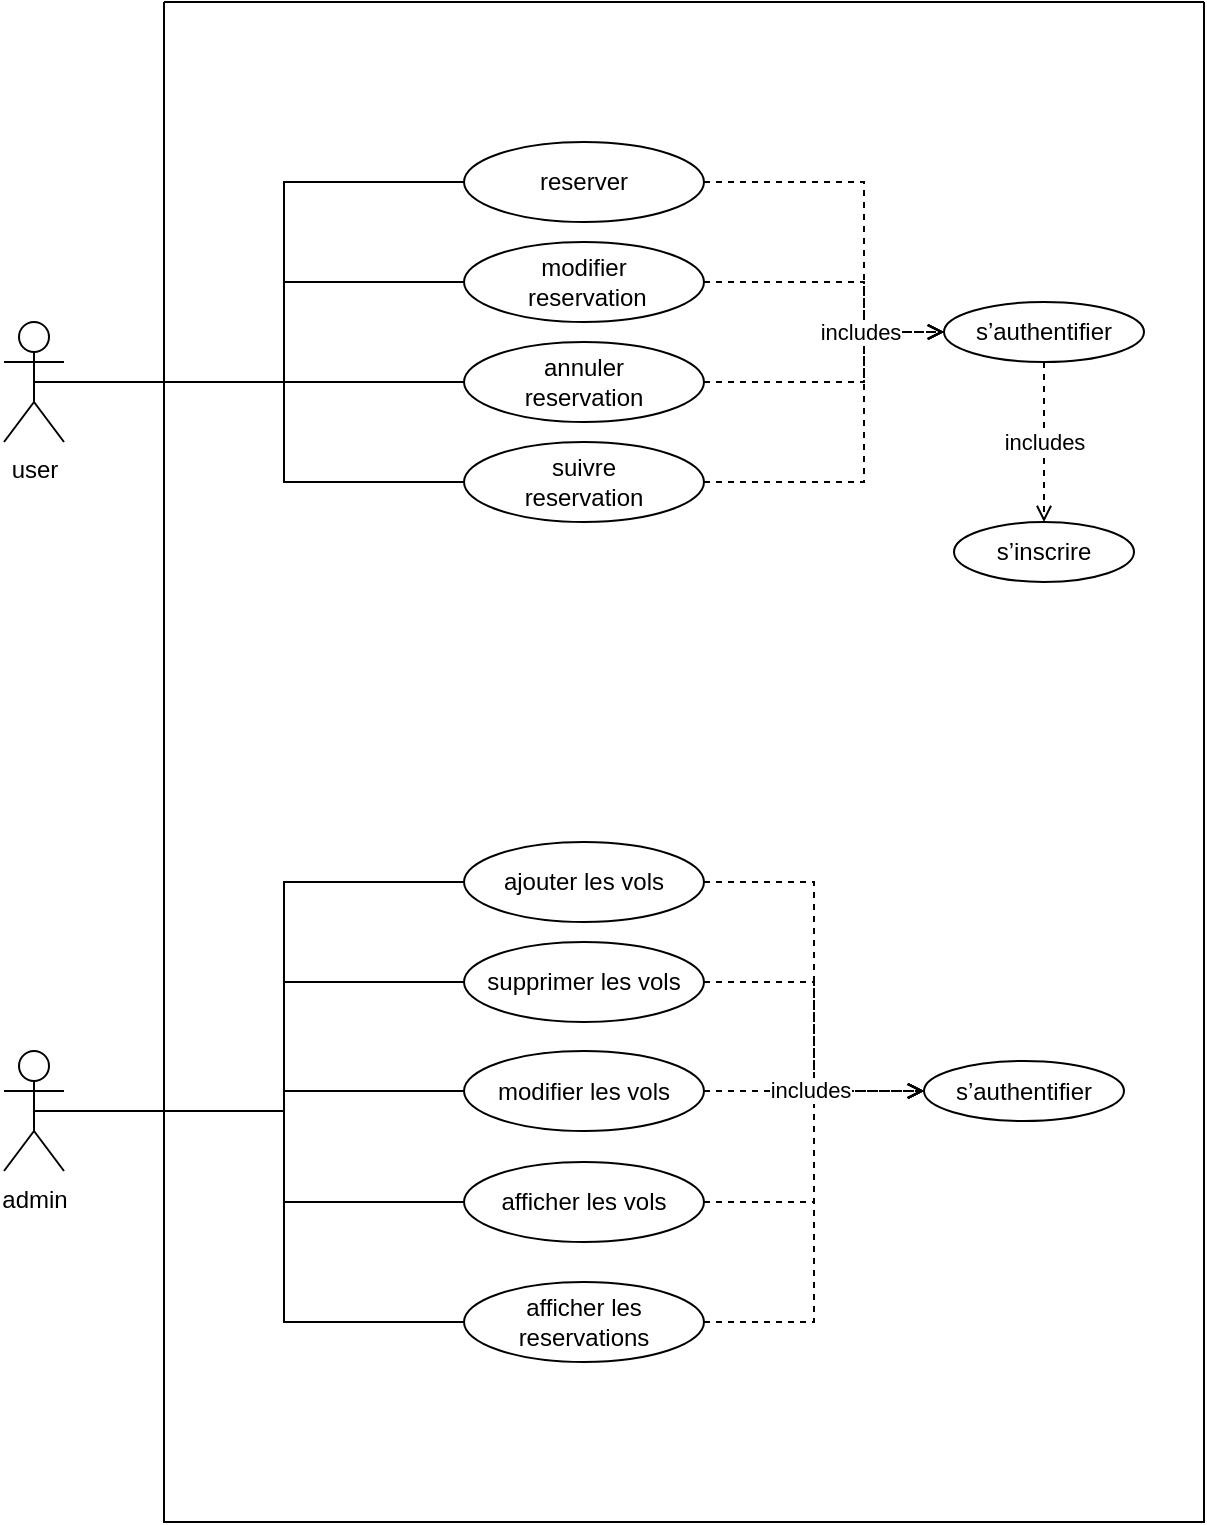 <mxfile version="16.1.2" type="device" pages="2"><diagram id="hysgf2PoG-LBoOmrjaiu" name="Page-1"><mxGraphModel dx="1102" dy="905" grid="1" gridSize="10" guides="1" tooltips="1" connect="1" arrows="1" fold="1" page="1" pageScale="1" pageWidth="827" pageHeight="1169" math="0" shadow="0"><root><mxCell id="0"/><mxCell id="1" parent="0"/><mxCell id="Fvf0SrM9EsODhpS6vhfb-2" value="" style="swimlane;startSize=0;" parent="1" vertex="1"><mxGeometry x="180" y="190" width="520" height="760" as="geometry"/></mxCell><mxCell id="Fvf0SrM9EsODhpS6vhfb-25" style="edgeStyle=orthogonalEdgeStyle;rounded=0;orthogonalLoop=1;jettySize=auto;html=1;exitX=1;exitY=0.5;exitDx=0;exitDy=0;entryX=0;entryY=0.5;entryDx=0;entryDy=0;endArrow=open;endFill=0;dashed=1;" parent="Fvf0SrM9EsODhpS6vhfb-2" source="Fvf0SrM9EsODhpS6vhfb-5" target="Fvf0SrM9EsODhpS6vhfb-23" edge="1"><mxGeometry relative="1" as="geometry"><Array as="points"><mxPoint x="350" y="90"/></Array></mxGeometry></mxCell><mxCell id="Fvf0SrM9EsODhpS6vhfb-5" value="&#10;&#10;&lt;span&gt;&lt;/span&gt;&lt;span&gt;&lt;/span&gt;&lt;span style=&quot;&quot;&gt;reserver&lt;/span&gt;&#10;&#10;" style="ellipse;whiteSpace=wrap;html=1;" parent="Fvf0SrM9EsODhpS6vhfb-2" vertex="1"><mxGeometry x="150" y="70" width="120" height="40" as="geometry"/></mxCell><mxCell id="Fvf0SrM9EsODhpS6vhfb-26" style="edgeStyle=orthogonalEdgeStyle;rounded=0;orthogonalLoop=1;jettySize=auto;html=1;exitX=1;exitY=0.5;exitDx=0;exitDy=0;entryX=0;entryY=0.5;entryDx=0;entryDy=0;dashed=1;endArrow=open;endFill=0;" parent="Fvf0SrM9EsODhpS6vhfb-2" source="Fvf0SrM9EsODhpS6vhfb-6" target="Fvf0SrM9EsODhpS6vhfb-23" edge="1"><mxGeometry relative="1" as="geometry"><Array as="points"><mxPoint x="350" y="140"/></Array></mxGeometry></mxCell><mxCell id="Fvf0SrM9EsODhpS6vhfb-6" value="&lt;span&gt;modifier&lt;/span&gt;&lt;br&gt;&amp;nbsp;reservation" style="ellipse;whiteSpace=wrap;html=1;" parent="Fvf0SrM9EsODhpS6vhfb-2" vertex="1"><mxGeometry x="150" y="120" width="120" height="40" as="geometry"/></mxCell><mxCell id="Fvf0SrM9EsODhpS6vhfb-27" style="edgeStyle=orthogonalEdgeStyle;rounded=0;orthogonalLoop=1;jettySize=auto;html=1;exitX=1;exitY=0.5;exitDx=0;exitDy=0;entryX=0;entryY=0.5;entryDx=0;entryDy=0;dashed=1;endArrow=open;endFill=0;" parent="Fvf0SrM9EsODhpS6vhfb-2" source="Fvf0SrM9EsODhpS6vhfb-10" target="Fvf0SrM9EsODhpS6vhfb-23" edge="1"><mxGeometry relative="1" as="geometry"><Array as="points"><mxPoint x="350" y="190"/></Array></mxGeometry></mxCell><mxCell id="Fvf0SrM9EsODhpS6vhfb-10" value="&lt;span&gt;annuler&lt;/span&gt;&lt;br&gt;reservation" style="ellipse;whiteSpace=wrap;html=1;" parent="Fvf0SrM9EsODhpS6vhfb-2" vertex="1"><mxGeometry x="150" y="170" width="120" height="40" as="geometry"/></mxCell><mxCell id="Fvf0SrM9EsODhpS6vhfb-28" style="edgeStyle=orthogonalEdgeStyle;rounded=0;orthogonalLoop=1;jettySize=auto;html=1;exitX=1;exitY=0.5;exitDx=0;exitDy=0;entryX=0;entryY=0.5;entryDx=0;entryDy=0;dashed=1;endArrow=open;endFill=0;" parent="Fvf0SrM9EsODhpS6vhfb-2" source="Fvf0SrM9EsODhpS6vhfb-11" target="Fvf0SrM9EsODhpS6vhfb-23" edge="1"><mxGeometry relative="1" as="geometry"><Array as="points"><mxPoint x="350" y="240"/></Array></mxGeometry></mxCell><mxCell id="CbWyG6j6OsCXLIkA1r2h-1" value="includes" style="edgeLabel;html=1;align=center;verticalAlign=middle;resizable=0;points=[];" parent="Fvf0SrM9EsODhpS6vhfb-28" vertex="1" connectable="0"><mxGeometry x="0.572" y="2" relative="1" as="geometry"><mxPoint y="-2" as="offset"/></mxGeometry></mxCell><mxCell id="Fvf0SrM9EsODhpS6vhfb-11" value="&lt;span&gt;suivre&lt;br&gt;&lt;/span&gt;reservation" style="ellipse;whiteSpace=wrap;html=1;" parent="Fvf0SrM9EsODhpS6vhfb-2" vertex="1"><mxGeometry x="150" y="220" width="120" height="40" as="geometry"/></mxCell><mxCell id="Fvf0SrM9EsODhpS6vhfb-12" value="&#10;&#10;&lt;span&gt;&lt;/span&gt;&lt;span&gt;&lt;/span&gt;&lt;span style=&quot;&quot;&gt;s’inscrire&lt;/span&gt;&#10;&#10;" style="ellipse;whiteSpace=wrap;html=1;" parent="Fvf0SrM9EsODhpS6vhfb-2" vertex="1"><mxGeometry x="395" y="260" width="90" height="30" as="geometry"/></mxCell><mxCell id="iT9Njo-KZei1ohOdQ3Kz-2" style="edgeStyle=orthogonalEdgeStyle;rounded=0;orthogonalLoop=1;jettySize=auto;html=1;exitX=0.5;exitY=1;exitDx=0;exitDy=0;entryX=0.5;entryY=0;entryDx=0;entryDy=0;dashed=1;endArrow=open;endFill=0;" parent="Fvf0SrM9EsODhpS6vhfb-2" source="Fvf0SrM9EsODhpS6vhfb-23" target="Fvf0SrM9EsODhpS6vhfb-12" edge="1"><mxGeometry relative="1" as="geometry"/></mxCell><mxCell id="iT9Njo-KZei1ohOdQ3Kz-3" value="includes" style="edgeLabel;html=1;align=center;verticalAlign=middle;resizable=0;points=[];" parent="iT9Njo-KZei1ohOdQ3Kz-2" vertex="1" connectable="0"><mxGeometry x="-0.221" y="-5" relative="1" as="geometry"><mxPoint x="5" y="9" as="offset"/></mxGeometry></mxCell><mxCell id="Fvf0SrM9EsODhpS6vhfb-23" value="s’authentifier" style="ellipse;whiteSpace=wrap;html=1;" parent="Fvf0SrM9EsODhpS6vhfb-2" vertex="1"><mxGeometry x="390" y="150" width="100" height="30" as="geometry"/></mxCell><mxCell id="iT9Njo-KZei1ohOdQ3Kz-9" style="edgeStyle=orthogonalEdgeStyle;rounded=0;orthogonalLoop=1;jettySize=auto;html=1;exitX=1;exitY=0.5;exitDx=0;exitDy=0;entryX=0;entryY=0.5;entryDx=0;entryDy=0;dashed=1;endArrow=open;endFill=0;" parent="Fvf0SrM9EsODhpS6vhfb-2" source="Fvf0SrM9EsODhpS6vhfb-33" target="iT9Njo-KZei1ohOdQ3Kz-4" edge="1"><mxGeometry relative="1" as="geometry"/></mxCell><mxCell id="Fvf0SrM9EsODhpS6vhfb-33" value="ajouter les vols" style="ellipse;whiteSpace=wrap;html=1;" parent="Fvf0SrM9EsODhpS6vhfb-2" vertex="1"><mxGeometry x="150" y="420" width="120" height="40" as="geometry"/></mxCell><mxCell id="iT9Njo-KZei1ohOdQ3Kz-8" style="edgeStyle=orthogonalEdgeStyle;rounded=0;orthogonalLoop=1;jettySize=auto;html=1;exitX=1;exitY=0.5;exitDx=0;exitDy=0;entryX=0;entryY=0.5;entryDx=0;entryDy=0;dashed=1;endArrow=open;endFill=0;" parent="Fvf0SrM9EsODhpS6vhfb-2" source="Fvf0SrM9EsODhpS6vhfb-35" target="iT9Njo-KZei1ohOdQ3Kz-4" edge="1"><mxGeometry relative="1" as="geometry"/></mxCell><mxCell id="Fvf0SrM9EsODhpS6vhfb-35" value="supprimer les vols" style="ellipse;whiteSpace=wrap;html=1;" parent="Fvf0SrM9EsODhpS6vhfb-2" vertex="1"><mxGeometry x="150" y="470" width="120" height="40" as="geometry"/></mxCell><mxCell id="iT9Njo-KZei1ohOdQ3Kz-7" style="edgeStyle=orthogonalEdgeStyle;rounded=0;orthogonalLoop=1;jettySize=auto;html=1;exitX=1;exitY=0.5;exitDx=0;exitDy=0;entryX=0;entryY=0.5;entryDx=0;entryDy=0;dashed=1;endArrow=open;endFill=0;" parent="Fvf0SrM9EsODhpS6vhfb-2" source="Fvf0SrM9EsODhpS6vhfb-36" target="iT9Njo-KZei1ohOdQ3Kz-4" edge="1"><mxGeometry relative="1" as="geometry"/></mxCell><mxCell id="Fvf0SrM9EsODhpS6vhfb-36" value="modifier les vols" style="ellipse;whiteSpace=wrap;html=1;" parent="Fvf0SrM9EsODhpS6vhfb-2" vertex="1"><mxGeometry x="150" y="524.5" width="120" height="40" as="geometry"/></mxCell><mxCell id="iT9Njo-KZei1ohOdQ3Kz-6" style="edgeStyle=orthogonalEdgeStyle;rounded=0;orthogonalLoop=1;jettySize=auto;html=1;exitX=1;exitY=0.5;exitDx=0;exitDy=0;entryX=0;entryY=0.5;entryDx=0;entryDy=0;dashed=1;endArrow=open;endFill=0;" parent="Fvf0SrM9EsODhpS6vhfb-2" source="Fvf0SrM9EsODhpS6vhfb-37" target="iT9Njo-KZei1ohOdQ3Kz-4" edge="1"><mxGeometry relative="1" as="geometry"/></mxCell><mxCell id="Fvf0SrM9EsODhpS6vhfb-37" value="afficher les vols" style="ellipse;whiteSpace=wrap;html=1;" parent="Fvf0SrM9EsODhpS6vhfb-2" vertex="1"><mxGeometry x="150" y="580" width="120" height="40" as="geometry"/></mxCell><mxCell id="iT9Njo-KZei1ohOdQ3Kz-5" style="edgeStyle=orthogonalEdgeStyle;rounded=0;orthogonalLoop=1;jettySize=auto;html=1;exitX=1;exitY=0.5;exitDx=0;exitDy=0;entryX=0;entryY=0.5;entryDx=0;entryDy=0;dashed=1;endArrow=open;endFill=0;" parent="Fvf0SrM9EsODhpS6vhfb-2" source="Fvf0SrM9EsODhpS6vhfb-50" target="iT9Njo-KZei1ohOdQ3Kz-4" edge="1"><mxGeometry relative="1" as="geometry"/></mxCell><mxCell id="iT9Njo-KZei1ohOdQ3Kz-10" value="includes" style="edgeLabel;html=1;align=center;verticalAlign=middle;resizable=0;points=[];" parent="iT9Njo-KZei1ohOdQ3Kz-5" vertex="1" connectable="0"><mxGeometry x="0.549" y="-1" relative="1" as="geometry"><mxPoint x="-6" y="-2" as="offset"/></mxGeometry></mxCell><mxCell id="Fvf0SrM9EsODhpS6vhfb-50" value="afficher les reservations" style="ellipse;whiteSpace=wrap;html=1;" parent="Fvf0SrM9EsODhpS6vhfb-2" vertex="1"><mxGeometry x="150" y="640" width="120" height="40" as="geometry"/></mxCell><mxCell id="iT9Njo-KZei1ohOdQ3Kz-4" value="s’authentifier" style="ellipse;whiteSpace=wrap;html=1;" parent="Fvf0SrM9EsODhpS6vhfb-2" vertex="1"><mxGeometry x="380" y="529.5" width="100" height="30" as="geometry"/></mxCell><mxCell id="Fvf0SrM9EsODhpS6vhfb-15" style="edgeStyle=orthogonalEdgeStyle;rounded=0;orthogonalLoop=1;jettySize=auto;html=1;endArrow=none;endFill=0;" parent="1" source="Fvf0SrM9EsODhpS6vhfb-3" target="Fvf0SrM9EsODhpS6vhfb-6" edge="1"><mxGeometry relative="1" as="geometry"><Array as="points"><mxPoint x="240" y="380"/><mxPoint x="240" y="330"/></Array></mxGeometry></mxCell><mxCell id="Fvf0SrM9EsODhpS6vhfb-17" style="edgeStyle=orthogonalEdgeStyle;rounded=0;orthogonalLoop=1;jettySize=auto;html=1;exitX=0.5;exitY=0.5;exitDx=0;exitDy=0;exitPerimeter=0;entryX=0;entryY=0.5;entryDx=0;entryDy=0;endArrow=none;endFill=0;" parent="1" source="Fvf0SrM9EsODhpS6vhfb-3" target="Fvf0SrM9EsODhpS6vhfb-5" edge="1"><mxGeometry relative="1" as="geometry"><Array as="points"><mxPoint x="240" y="380"/><mxPoint x="240" y="280"/></Array></mxGeometry></mxCell><mxCell id="Fvf0SrM9EsODhpS6vhfb-19" style="edgeStyle=orthogonalEdgeStyle;rounded=0;orthogonalLoop=1;jettySize=auto;html=1;exitX=0.5;exitY=0.5;exitDx=0;exitDy=0;exitPerimeter=0;endArrow=none;endFill=0;" parent="1" source="Fvf0SrM9EsODhpS6vhfb-3" target="Fvf0SrM9EsODhpS6vhfb-10" edge="1"><mxGeometry relative="1" as="geometry"/></mxCell><mxCell id="Fvf0SrM9EsODhpS6vhfb-20" style="edgeStyle=orthogonalEdgeStyle;rounded=0;orthogonalLoop=1;jettySize=auto;html=1;exitX=0.5;exitY=0.5;exitDx=0;exitDy=0;exitPerimeter=0;endArrow=none;endFill=0;" parent="1" source="Fvf0SrM9EsODhpS6vhfb-3" target="Fvf0SrM9EsODhpS6vhfb-11" edge="1"><mxGeometry relative="1" as="geometry"><Array as="points"><mxPoint x="240" y="380"/><mxPoint x="240" y="430"/></Array></mxGeometry></mxCell><mxCell id="Fvf0SrM9EsODhpS6vhfb-3" value="user" style="shape=umlActor;verticalLabelPosition=bottom;verticalAlign=top;html=1;outlineConnect=0;" parent="1" vertex="1"><mxGeometry x="100" y="350" width="30" height="60" as="geometry"/></mxCell><mxCell id="Fvf0SrM9EsODhpS6vhfb-38" style="edgeStyle=orthogonalEdgeStyle;rounded=0;orthogonalLoop=1;jettySize=auto;html=1;exitX=0.5;exitY=0.5;exitDx=0;exitDy=0;exitPerimeter=0;endArrow=none;endFill=0;" parent="1" source="Fvf0SrM9EsODhpS6vhfb-4" target="Fvf0SrM9EsODhpS6vhfb-33" edge="1"><mxGeometry relative="1" as="geometry"><Array as="points"><mxPoint x="240" y="745"/><mxPoint x="240" y="630"/></Array></mxGeometry></mxCell><mxCell id="Fvf0SrM9EsODhpS6vhfb-39" style="edgeStyle=orthogonalEdgeStyle;rounded=0;orthogonalLoop=1;jettySize=auto;html=1;exitX=0.5;exitY=0.5;exitDx=0;exitDy=0;exitPerimeter=0;endArrow=none;endFill=0;" parent="1" source="Fvf0SrM9EsODhpS6vhfb-4" target="Fvf0SrM9EsODhpS6vhfb-35" edge="1"><mxGeometry relative="1" as="geometry"><Array as="points"><mxPoint x="240" y="745"/><mxPoint x="240" y="680"/></Array></mxGeometry></mxCell><mxCell id="Fvf0SrM9EsODhpS6vhfb-40" style="edgeStyle=orthogonalEdgeStyle;rounded=0;orthogonalLoop=1;jettySize=auto;html=1;exitX=0.5;exitY=0.5;exitDx=0;exitDy=0;exitPerimeter=0;entryX=0;entryY=0.5;entryDx=0;entryDy=0;endArrow=none;endFill=0;" parent="1" source="Fvf0SrM9EsODhpS6vhfb-4" target="Fvf0SrM9EsODhpS6vhfb-36" edge="1"><mxGeometry relative="1" as="geometry"><Array as="points"><mxPoint x="240" y="745"/><mxPoint x="240" y="735"/></Array></mxGeometry></mxCell><mxCell id="Fvf0SrM9EsODhpS6vhfb-41" style="edgeStyle=orthogonalEdgeStyle;rounded=0;orthogonalLoop=1;jettySize=auto;html=1;exitX=0.5;exitY=0.5;exitDx=0;exitDy=0;exitPerimeter=0;entryX=0;entryY=0.5;entryDx=0;entryDy=0;endArrow=none;endFill=0;" parent="1" source="Fvf0SrM9EsODhpS6vhfb-4" target="Fvf0SrM9EsODhpS6vhfb-37" edge="1"><mxGeometry relative="1" as="geometry"><Array as="points"><mxPoint x="240" y="745"/><mxPoint x="240" y="790"/></Array></mxGeometry></mxCell><mxCell id="Fvf0SrM9EsODhpS6vhfb-53" style="edgeStyle=orthogonalEdgeStyle;rounded=0;orthogonalLoop=1;jettySize=auto;html=1;exitX=0.5;exitY=0.5;exitDx=0;exitDy=0;exitPerimeter=0;entryX=0;entryY=0.5;entryDx=0;entryDy=0;endArrow=none;endFill=0;" parent="1" source="Fvf0SrM9EsODhpS6vhfb-4" target="Fvf0SrM9EsODhpS6vhfb-50" edge="1"><mxGeometry relative="1" as="geometry"><Array as="points"><mxPoint x="240" y="745"/><mxPoint x="240" y="850"/></Array></mxGeometry></mxCell><mxCell id="Fvf0SrM9EsODhpS6vhfb-4" value="admin" style="shape=umlActor;verticalLabelPosition=bottom;verticalAlign=top;html=1;outlineConnect=0;" parent="1" vertex="1"><mxGeometry x="100" y="714.5" width="30" height="60" as="geometry"/></mxCell></root></mxGraphModel></diagram><diagram id="-BiMv6ozfps5zv3L7gMJ" name="Page-2"><mxGraphModel dx="1422" dy="903" grid="1" gridSize="10" guides="1" tooltips="1" connect="1" arrows="1" fold="1" page="1" pageScale="1" pageWidth="827" pageHeight="1169" math="0" shadow="0"><root><mxCell id="p6bQ-5P1Fvhdbo4LyKCe-0"/><mxCell id="p6bQ-5P1Fvhdbo4LyKCe-1" parent="p6bQ-5P1Fvhdbo4LyKCe-0"/><mxCell id="p6bQ-5P1Fvhdbo4LyKCe-6" value="&lt;p style=&quot;margin: 0px ; margin-top: 4px ; text-align: center&quot;&gt;&lt;b&gt;flight&lt;/b&gt;&lt;/p&gt;&lt;hr size=&quot;1&quot;&gt;&lt;p style=&quot;margin: 0px ; margin-left: 4px&quot;&gt;+ id: int&lt;/p&gt;&lt;p style=&quot;margin: 0px ; margin-left: 4px&quot;&gt;+ departure: string&lt;/p&gt;&lt;p style=&quot;margin: 0px ; margin-left: 4px&quot;&gt;+ destination: string&lt;/p&gt;&lt;p style=&quot;margin: 0px ; margin-left: 4px&quot;&gt;+ direction_type: string&lt;/p&gt;&lt;p style=&quot;margin: 0px ; margin-left: 4px&quot;&gt;+ depart_date: date&lt;/p&gt;&lt;p style=&quot;margin: 0px ; margin-left: 4px&quot;&gt;+ return_date: date&lt;/p&gt;&lt;p style=&quot;margin: 0px ; margin-left: 4px&quot;&gt;+ seats: int&lt;/p&gt;&lt;p style=&quot;margin: 0px ; margin-left: 4px&quot;&gt;+ price: int&lt;/p&gt;&lt;hr size=&quot;1&quot;&gt;&lt;p style=&quot;margin: 0px 0px 0px 4px&quot;&gt;+ add_flight_db()&lt;/p&gt;&lt;p style=&quot;margin: 0px 0px 0px 4px&quot;&gt;+ edit_flight_db()&lt;/p&gt;&lt;p style=&quot;margin: 0px 0px 0px 4px&quot;&gt;+ delete_flight_db()&lt;/p&gt;&lt;p style=&quot;margin: 0px 0px 0px 4px&quot;&gt;+ flights()&lt;/p&gt;" style="verticalAlign=top;align=left;overflow=fill;fontSize=12;fontFamily=Helvetica;html=1;" parent="p6bQ-5P1Fvhdbo4LyKCe-1" vertex="1"><mxGeometry x="333" y="295" width="160" height="230" as="geometry"/></mxCell><mxCell id="bK_uHbL1uFlbg3dgB1zy-0" style="edgeStyle=orthogonalEdgeStyle;rounded=0;orthogonalLoop=1;jettySize=auto;html=1;exitX=0.5;exitY=0;exitDx=0;exitDy=0;endArrow=none;endFill=0;" parent="p6bQ-5P1Fvhdbo4LyKCe-1" source="p6bQ-5P1Fvhdbo4LyKCe-7" target="p6bQ-5P1Fvhdbo4LyKCe-6" edge="1"><mxGeometry relative="1" as="geometry"/></mxCell><mxCell id="XIbwd3Zsk54xm-N_SyR--4" value="1..1" style="edgeLabel;html=1;align=center;verticalAlign=middle;resizable=0;points=[];" parent="bK_uHbL1uFlbg3dgB1zy-0" vertex="1" connectable="0"><mxGeometry x="-0.711" y="-2" relative="1" as="geometry"><mxPoint x="-15" as="offset"/></mxGeometry></mxCell><mxCell id="XIbwd3Zsk54xm-N_SyR--5" value="0..*" style="edgeLabel;html=1;align=center;verticalAlign=middle;resizable=0;points=[];" parent="bK_uHbL1uFlbg3dgB1zy-0" vertex="1" connectable="0"><mxGeometry x="0.735" relative="1" as="geometry"><mxPoint x="11" as="offset"/></mxGeometry></mxCell><mxCell id="p6bQ-5P1Fvhdbo4LyKCe-7" value="&lt;p style=&quot;margin: 0px ; margin-top: 4px ; text-align: center&quot;&gt;&lt;b&gt;booking&lt;/b&gt;&lt;br&gt;&lt;/p&gt;&lt;hr size=&quot;1&quot;&gt;&lt;p style=&quot;margin: 0px ; margin-left: 4px&quot;&gt;&lt;span&gt;+ id : int&lt;/span&gt;&lt;br&gt;&lt;/p&gt;&lt;p style=&quot;margin: 0px ; margin-left: 4px&quot;&gt;&lt;span&gt;+ id_res : int&lt;/span&gt;&lt;/p&gt;&lt;p style=&quot;margin: 0px ; margin-left: 4px&quot;&gt;&lt;span&gt;+ firstname : string&lt;/span&gt;&lt;/p&gt;&lt;p style=&quot;margin: 0px ; margin-left: 4px&quot;&gt;+ lastname: string&lt;span&gt;&lt;br&gt;&lt;/span&gt;&lt;/p&gt;&lt;p style=&quot;margin: 0px ; margin-left: 4px&quot;&gt;+ age : int&lt;br&gt;&lt;/p&gt;&lt;p style=&quot;margin: 0px ; margin-left: 4px&quot;&gt;+ departure : string&lt;/p&gt;&lt;p style=&quot;margin: 0px ; margin-left: 4px&quot;&gt;+ destination : string&lt;/p&gt;&lt;p style=&quot;margin: 0px ; margin-left: 4px&quot;&gt;+ date : date&lt;/p&gt;&lt;p style=&quot;margin: 0px ; margin-left: 4px&quot;&gt;+ id_flight: int&lt;/p&gt;&lt;p style=&quot;margin: 0px ; margin-left: 4px&quot;&gt;+ id_user: int&lt;/p&gt;&lt;hr size=&quot;1&quot;&gt;&lt;p style=&quot;margin: 0px 0px 0px 4px&quot;&gt;&lt;span&gt;+ flights()&lt;/span&gt;&lt;br&gt;&lt;/p&gt;&lt;p style=&quot;margin: 0px 0px 0px 4px&quot;&gt;+ bookings()&lt;br&gt;&lt;/p&gt;&lt;p style=&quot;margin: 0px 0px 0px 4px&quot;&gt;+ booking_db()&lt;br&gt;&lt;/p&gt;&lt;p style=&quot;margin: 0px 0px 0px 4px&quot;&gt;+ deletebooking()&lt;/p&gt;&lt;p style=&quot;margin: 0px 0px 0px 4px&quot;&gt;+ editbooking()&lt;br&gt;&lt;/p&gt;" style="verticalAlign=top;align=left;overflow=fill;fontSize=12;fontFamily=Helvetica;html=1;" parent="p6bQ-5P1Fvhdbo4LyKCe-1" vertex="1"><mxGeometry x="333" y="584" width="160" height="266" as="geometry"/></mxCell><mxCell id="JiL7r0S1rRFPjk-lichO-27" style="edgeStyle=orthogonalEdgeStyle;rounded=0;orthogonalLoop=1;jettySize=auto;html=1;exitX=1;exitY=0.5;exitDx=0;exitDy=0;endArrow=none;endFill=0;" parent="p6bQ-5P1Fvhdbo4LyKCe-1" source="p6bQ-5P1Fvhdbo4LyKCe-8" target="p6bQ-5P1Fvhdbo4LyKCe-7" edge="1"><mxGeometry relative="1" as="geometry"/></mxCell><mxCell id="JiL7r0S1rRFPjk-lichO-28" value="1" style="edgeLabel;html=1;align=center;verticalAlign=middle;resizable=0;points=[];" parent="JiL7r0S1rRFPjk-lichO-27" vertex="1" connectable="0"><mxGeometry x="0.67" y="1" relative="1" as="geometry"><mxPoint x="7" as="offset"/></mxGeometry></mxCell><mxCell id="JiL7r0S1rRFPjk-lichO-29" value="0..*" style="edgeLabel;html=1;align=center;verticalAlign=middle;resizable=0;points=[];" parent="JiL7r0S1rRFPjk-lichO-27" vertex="1" connectable="0"><mxGeometry x="-0.88" relative="1" as="geometry"><mxPoint x="6" y="-1" as="offset"/></mxGeometry></mxCell><mxCell id="p6bQ-5P1Fvhdbo4LyKCe-8" value="&lt;p style=&quot;margin: 0px ; margin-top: 4px ; text-align: center&quot;&gt;&lt;b&gt;user&lt;/b&gt;&lt;/p&gt;&lt;hr size=&quot;1&quot;&gt;&lt;p style=&quot;margin: 0px ; margin-left: 4px&quot;&gt;+ id: int&lt;/p&gt;&lt;p style=&quot;margin: 0px ; margin-left: 4px&quot;&gt;+ firstname: string&lt;/p&gt;&lt;p style=&quot;margin: 0px ; margin-left: 4px&quot;&gt;+ lastname: string&lt;/p&gt;&lt;p style=&quot;margin: 0px ; margin-left: 4px&quot;&gt;+ age: int&lt;/p&gt;&lt;p style=&quot;margin: 0px ; margin-left: 4px&quot;&gt;+ username: string&lt;br&gt;&lt;/p&gt;&lt;p style=&quot;margin: 0px ; margin-left: 4px&quot;&gt;- password: string&lt;/p&gt;&lt;hr size=&quot;1&quot;&gt;&lt;p style=&quot;margin: 0px ; margin-left: 4px&quot;&gt;&lt;span style=&quot;text-align: center&quot;&gt;+ register()&lt;/span&gt;&lt;br&gt;&lt;/p&gt;&lt;p style=&quot;margin: 0px ; margin-left: 4px&quot;&gt;&lt;span style=&quot;text-align: center&quot;&gt;+ login()&lt;/span&gt;&lt;/p&gt;&lt;p style=&quot;margin: 0px ; margin-left: 4px&quot;&gt;&lt;span style=&quot;text-align: center&quot;&gt;+ logout()&lt;/span&gt;&lt;span style=&quot;text-align: center&quot;&gt;&lt;br&gt;&lt;/span&gt;&lt;/p&gt;" style="verticalAlign=top;align=left;overflow=fill;fontSize=12;fontFamily=Helvetica;html=1;" parent="p6bQ-5P1Fvhdbo4LyKCe-1" vertex="1"><mxGeometry x="90" y="625.5" width="160" height="183" as="geometry"/></mxCell><mxCell id="JiL7r0S1rRFPjk-lichO-30" style="edgeStyle=orthogonalEdgeStyle;rounded=0;orthogonalLoop=1;jettySize=auto;html=1;exitX=0;exitY=0.5;exitDx=0;exitDy=0;endArrow=none;endFill=0;" parent="p6bQ-5P1Fvhdbo4LyKCe-1" source="p6bQ-5P1Fvhdbo4LyKCe-9" target="p6bQ-5P1Fvhdbo4LyKCe-6" edge="1"><mxGeometry relative="1" as="geometry"/></mxCell><mxCell id="JiL7r0S1rRFPjk-lichO-31" value="1..*" style="edgeLabel;html=1;align=center;verticalAlign=middle;resizable=0;points=[];" parent="JiL7r0S1rRFPjk-lichO-30" vertex="1" connectable="0"><mxGeometry x="0.842" relative="1" as="geometry"><mxPoint x="5" as="offset"/></mxGeometry></mxCell><mxCell id="JiL7r0S1rRFPjk-lichO-32" value="0..*" style="edgeLabel;html=1;align=center;verticalAlign=middle;resizable=0;points=[];" parent="JiL7r0S1rRFPjk-lichO-30" vertex="1" connectable="0"><mxGeometry x="-0.778" y="1" relative="1" as="geometry"><mxPoint x="-3" y="-1" as="offset"/></mxGeometry></mxCell><mxCell id="p6bQ-5P1Fvhdbo4LyKCe-9" value="&lt;p style=&quot;margin: 0px ; margin-top: 4px ; text-align: center&quot;&gt;&lt;b&gt;admin&lt;/b&gt;&lt;/p&gt;&lt;hr size=&quot;1&quot;&gt;&lt;p style=&quot;margin: 0px ; margin-left: 4px&quot;&gt;+ id: int&lt;/p&gt;&lt;p style=&quot;margin: 0px ; margin-left: 4px&quot;&gt;+ adminname: string&lt;/p&gt;&lt;p style=&quot;margin: 0px ; margin-left: 4px&quot;&gt;- password: string&lt;/p&gt;&lt;hr size=&quot;1&quot;&gt;&lt;p style=&quot;margin: 0px ; margin-left: 4px&quot;&gt;&lt;span&gt;+ login()&lt;/span&gt;&lt;br&gt;&lt;/p&gt;&lt;p style=&quot;margin: 0px ; margin-left: 4px&quot;&gt;+ logout()&lt;span&gt;&lt;br&gt;&lt;/span&gt;&lt;/p&gt;" style="verticalAlign=top;align=left;overflow=fill;fontSize=12;fontFamily=Helvetica;html=1;" parent="p6bQ-5P1Fvhdbo4LyKCe-1" vertex="1"><mxGeometry x="570" y="347.5" width="160" height="125" as="geometry"/></mxCell></root></mxGraphModel></diagram></mxfile>